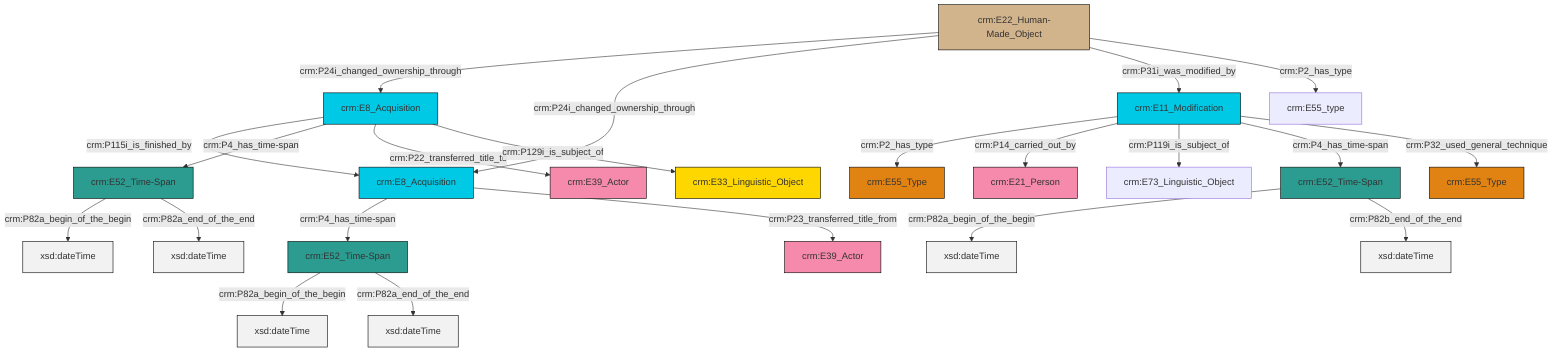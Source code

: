 graph TD
classDef Literal fill:#f2f2f2,stroke:#000000;
classDef CRM_Entity fill:#FFFFFF,stroke:#000000;
classDef Temporal_Entity fill:#00C9E6, stroke:#000000;
classDef Type fill:#E18312, stroke:#000000;
classDef Time-Span fill:#2C9C91, stroke:#000000;
classDef Appellation fill:#FFEB7F, stroke:#000000;
classDef Place fill:#008836, stroke:#000000;
classDef Persistent_Item fill:#B266B2, stroke:#000000;
classDef Conceptual_Object fill:#FFD700, stroke:#000000;
classDef Physical_Thing fill:#D2B48C, stroke:#000000;
classDef Actor fill:#f58aad, stroke:#000000;
classDef PC_Classes fill:#4ce600, stroke:#000000;
classDef Multi fill:#cccccc,stroke:#000000;

0["crm:E22_Human-Made_Object"]:::Physical_Thing -->|crm:P24i_changed_ownership_through| 1["crm:E8_Acquisition"]:::Temporal_Entity
0["crm:E22_Human-Made_Object"]:::Physical_Thing -->|crm:P24i_changed_ownership_through| 2["crm:E8_Acquisition"]:::Temporal_Entity
2["crm:E8_Acquisition"]:::Temporal_Entity -->|crm:P4_has_time-span| 5["crm:E52_Time-Span"]:::Time-Span
3["crm:E11_Modification"]:::Temporal_Entity -->|crm:P2_has_type| 6["crm:E55_Type"]:::Type
1["crm:E8_Acquisition"]:::Temporal_Entity -->|crm:P115i_is_finished_by| 2["crm:E8_Acquisition"]:::Temporal_Entity
5["crm:E52_Time-Span"]:::Time-Span -->|crm:P82a_begin_of_the_begin| 9[xsd:dateTime]:::Literal
3["crm:E11_Modification"]:::Temporal_Entity -->|crm:P14_carried_out_by| 15["crm:E21_Person"]:::Actor
7["crm:E52_Time-Span"]:::Time-Span -->|crm:P82a_begin_of_the_begin| 20[xsd:dateTime]:::Literal
3["crm:E11_Modification"]:::Temporal_Entity -->|crm:P119i_is_subject_of| 21["crm:E73_Linguistic_Object"]:::Default
0["crm:E22_Human-Made_Object"]:::Physical_Thing -->|crm:P31i_was_modified_by| 3["crm:E11_Modification"]:::Temporal_Entity
5["crm:E52_Time-Span"]:::Time-Span -->|crm:P82a_end_of_the_end| 26[xsd:dateTime]:::Literal
2["crm:E8_Acquisition"]:::Temporal_Entity -->|crm:P23_transferred_title_from| 22["crm:E39_Actor"]:::Actor
1["crm:E8_Acquisition"]:::Temporal_Entity -->|crm:P4_has_time-span| 7["crm:E52_Time-Span"]:::Time-Span
0["crm:E22_Human-Made_Object"]:::Physical_Thing -->|crm:P2_has_type| 18["crm:E55_type"]:::Default
1["crm:E8_Acquisition"]:::Temporal_Entity -->|crm:P22_transferred_title_to| 24["crm:E39_Actor"]:::Actor
13["crm:E52_Time-Span"]:::Time-Span -->|crm:P82a_begin_of_the_begin| 27[xsd:dateTime]:::Literal
3["crm:E11_Modification"]:::Temporal_Entity -->|crm:P4_has_time-span| 13["crm:E52_Time-Span"]:::Time-Span
1["crm:E8_Acquisition"]:::Temporal_Entity -->|crm:P129i_is_subject_of| 11["crm:E33_Linguistic_Object"]:::Conceptual_Object
3["crm:E11_Modification"]:::Temporal_Entity -->|crm:P32_used_general_technique| 31["crm:E55_Type"]:::Type
7["crm:E52_Time-Span"]:::Time-Span -->|crm:P82a_end_of_the_end| 34[xsd:dateTime]:::Literal
13["crm:E52_Time-Span"]:::Time-Span -->|crm:P82b_end_of_the_end| 35[xsd:dateTime]:::Literal